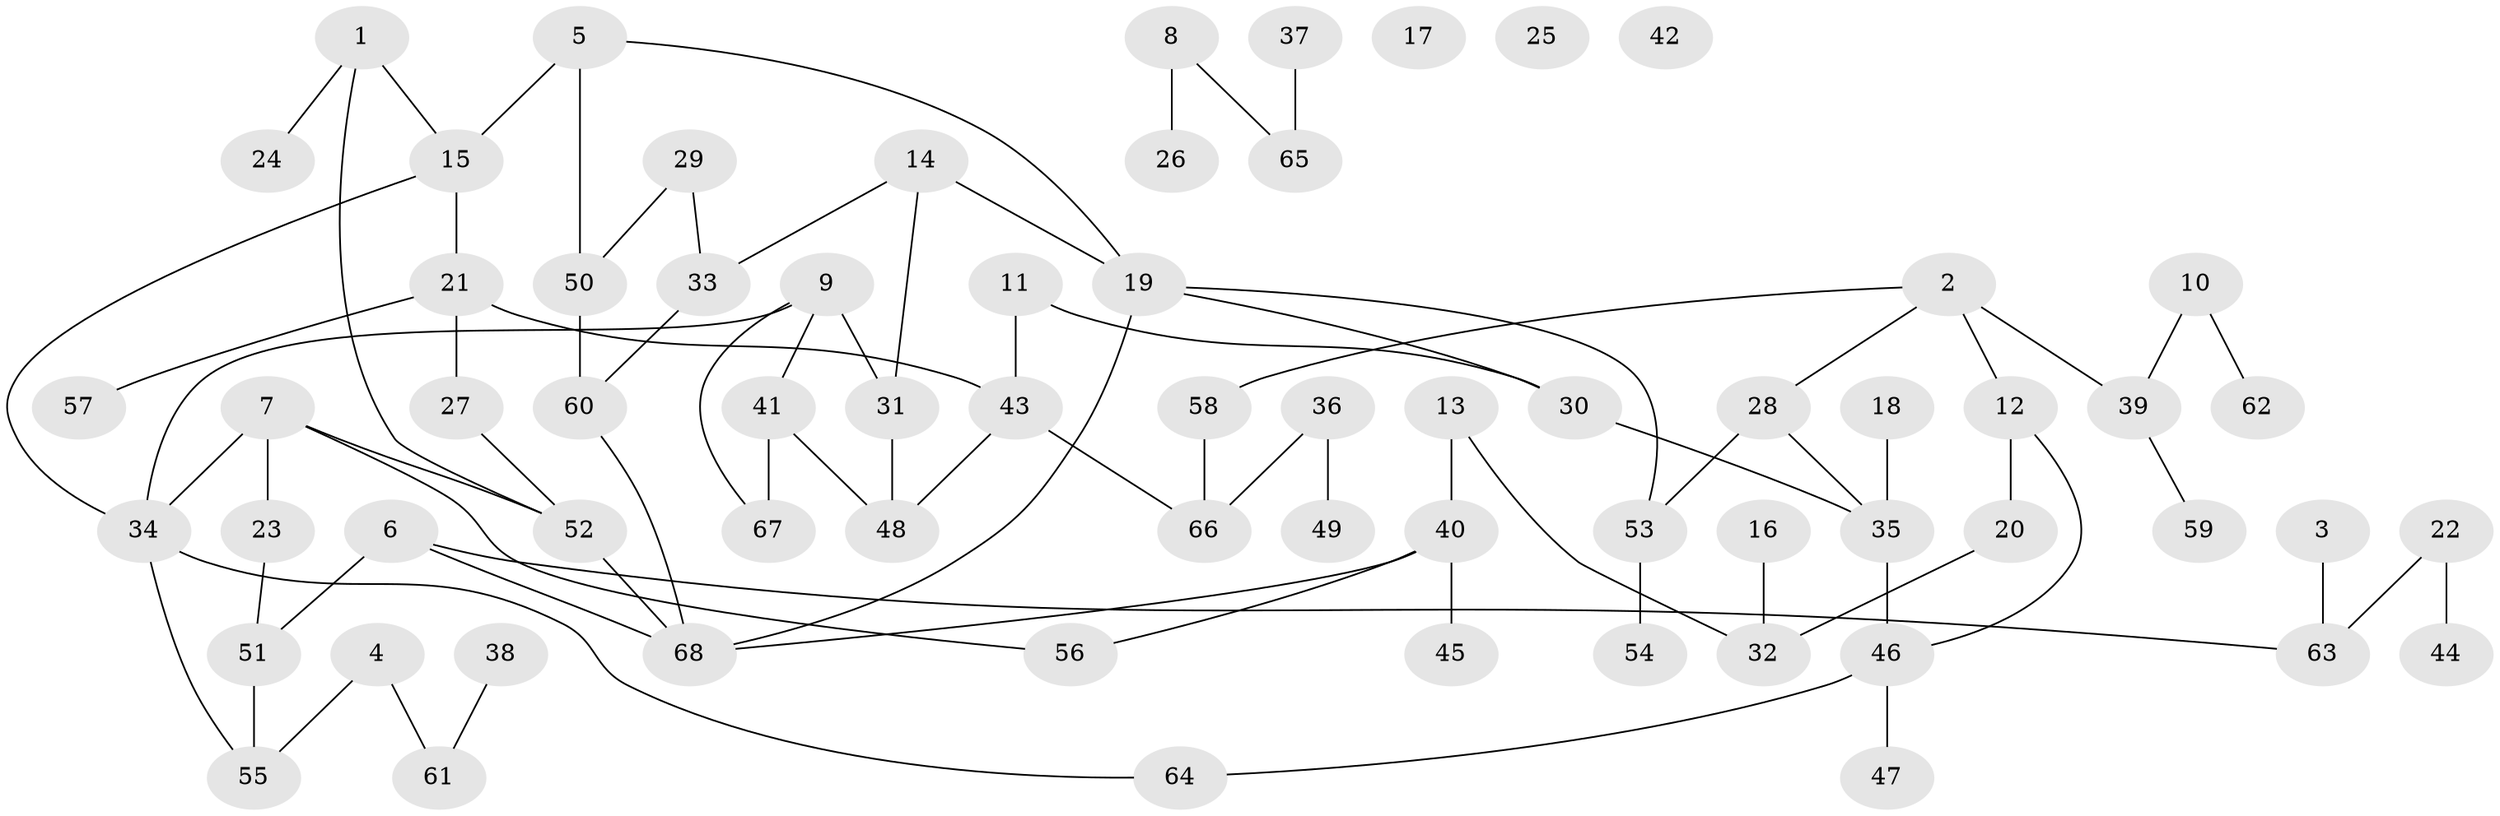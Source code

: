 // Generated by graph-tools (version 1.1) at 2025/49/03/09/25 03:49:07]
// undirected, 68 vertices, 82 edges
graph export_dot {
graph [start="1"]
  node [color=gray90,style=filled];
  1;
  2;
  3;
  4;
  5;
  6;
  7;
  8;
  9;
  10;
  11;
  12;
  13;
  14;
  15;
  16;
  17;
  18;
  19;
  20;
  21;
  22;
  23;
  24;
  25;
  26;
  27;
  28;
  29;
  30;
  31;
  32;
  33;
  34;
  35;
  36;
  37;
  38;
  39;
  40;
  41;
  42;
  43;
  44;
  45;
  46;
  47;
  48;
  49;
  50;
  51;
  52;
  53;
  54;
  55;
  56;
  57;
  58;
  59;
  60;
  61;
  62;
  63;
  64;
  65;
  66;
  67;
  68;
  1 -- 15;
  1 -- 24;
  1 -- 52;
  2 -- 12;
  2 -- 28;
  2 -- 39;
  2 -- 58;
  3 -- 63;
  4 -- 55;
  4 -- 61;
  5 -- 15;
  5 -- 19;
  5 -- 50;
  6 -- 51;
  6 -- 63;
  6 -- 68;
  7 -- 23;
  7 -- 34;
  7 -- 52;
  7 -- 56;
  8 -- 26;
  8 -- 65;
  9 -- 31;
  9 -- 34;
  9 -- 41;
  9 -- 67;
  10 -- 39;
  10 -- 62;
  11 -- 30;
  11 -- 43;
  12 -- 20;
  12 -- 46;
  13 -- 32;
  13 -- 40;
  14 -- 19;
  14 -- 31;
  14 -- 33;
  15 -- 21;
  15 -- 34;
  16 -- 32;
  18 -- 35;
  19 -- 30;
  19 -- 53;
  19 -- 68;
  20 -- 32;
  21 -- 27;
  21 -- 43;
  21 -- 57;
  22 -- 44;
  22 -- 63;
  23 -- 51;
  27 -- 52;
  28 -- 35;
  28 -- 53;
  29 -- 33;
  29 -- 50;
  30 -- 35;
  31 -- 48;
  33 -- 60;
  34 -- 55;
  34 -- 64;
  35 -- 46;
  36 -- 49;
  36 -- 66;
  37 -- 65;
  38 -- 61;
  39 -- 59;
  40 -- 45;
  40 -- 56;
  40 -- 68;
  41 -- 48;
  41 -- 67;
  43 -- 48;
  43 -- 66;
  46 -- 47;
  46 -- 64;
  50 -- 60;
  51 -- 55;
  52 -- 68;
  53 -- 54;
  58 -- 66;
  60 -- 68;
}
